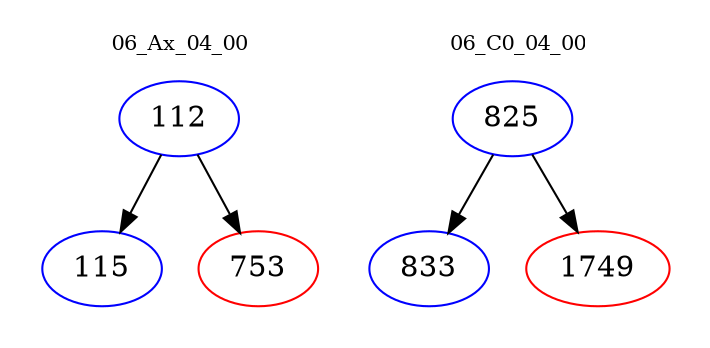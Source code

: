 digraph{
subgraph cluster_0 {
color = white
label = "06_Ax_04_00";
fontsize=10;
T0_112 [label="112", color="blue"]
T0_112 -> T0_115 [color="black"]
T0_115 [label="115", color="blue"]
T0_112 -> T0_753 [color="black"]
T0_753 [label="753", color="red"]
}
subgraph cluster_1 {
color = white
label = "06_C0_04_00";
fontsize=10;
T1_825 [label="825", color="blue"]
T1_825 -> T1_833 [color="black"]
T1_833 [label="833", color="blue"]
T1_825 -> T1_1749 [color="black"]
T1_1749 [label="1749", color="red"]
}
}
